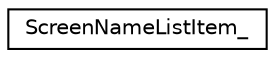 digraph "Graphical Class Hierarchy"
{
  edge [fontname="Helvetica",fontsize="10",labelfontname="Helvetica",labelfontsize="10"];
  node [fontname="Helvetica",fontsize="10",shape=record];
  rankdir="LR";
  Node0 [label="ScreenNameListItem_",height=0.2,width=0.4,color="black", fillcolor="white", style="filled",URL="$structScreenNameListItem__.html"];
}
